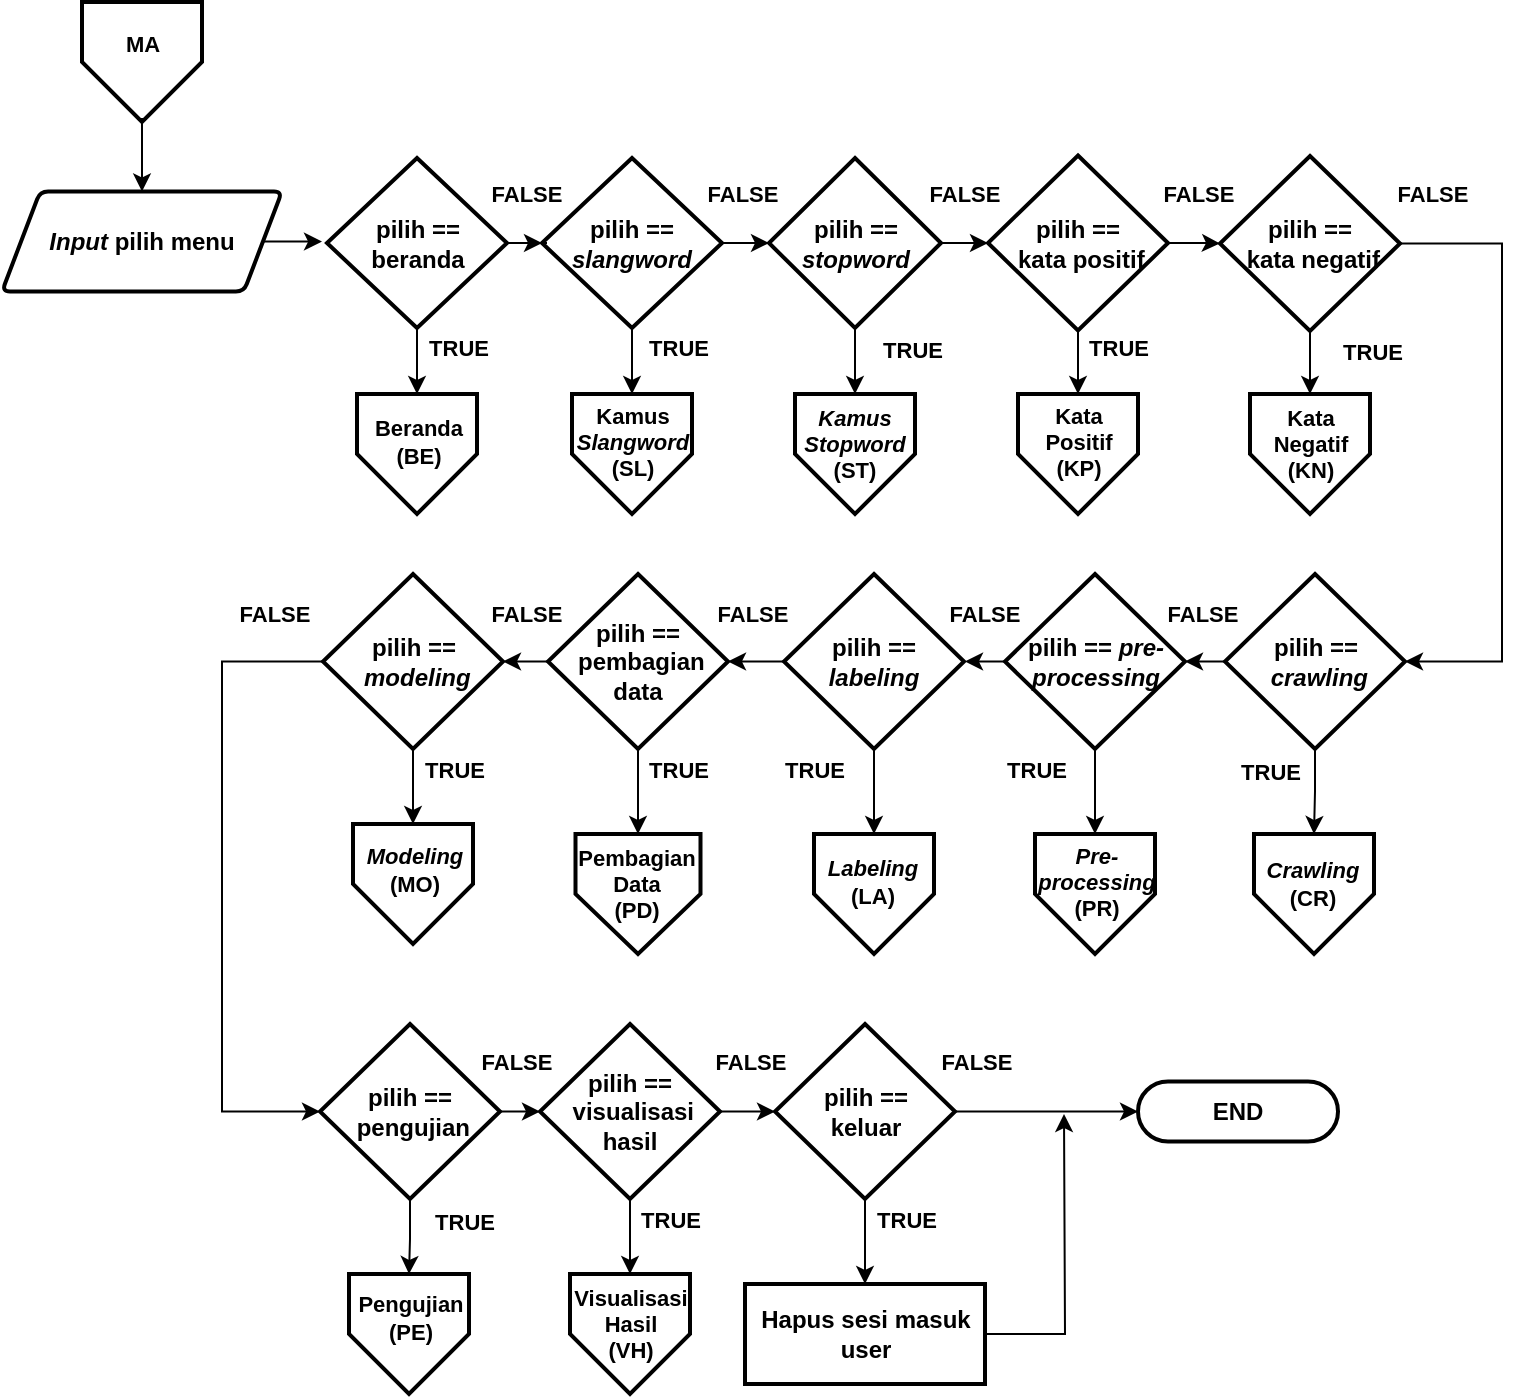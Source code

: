 <mxfile version="14.2.9" type="device"><diagram id="69oSUe1p_X5P3evOlQN-" name="Page-1"><mxGraphModel dx="1019" dy="492" grid="1" gridSize="10" guides="1" tooltips="1" connect="1" arrows="1" fold="1" page="1" pageScale="1" pageWidth="827" pageHeight="1169" math="0" shadow="0"><root><mxCell id="0"/><mxCell id="1" parent="0"/><mxCell id="rsrmureQloupQ6FpY0Y4-6" style="edgeStyle=orthogonalEdgeStyle;rounded=0;orthogonalLoop=1;jettySize=auto;html=1;entryX=0.5;entryY=0;entryDx=0;entryDy=0;entryPerimeter=0;fontSize=12;" parent="1" edge="1"><mxGeometry relative="1" as="geometry"><mxPoint x="500" y="430" as="sourcePoint"/><Array as="points"><mxPoint x="500" y="470"/><mxPoint x="600" y="470"/><mxPoint x="600" y="130"/><mxPoint x="700" y="130"/></Array></mxGeometry></mxCell><mxCell id="rsrmureQloupQ6FpY0Y4-7" style="edgeStyle=orthogonalEdgeStyle;rounded=0;orthogonalLoop=1;jettySize=auto;html=1;entryX=0.5;entryY=0;entryDx=0;entryDy=0;entryPerimeter=0;fontSize=12;" parent="1" edge="1"><mxGeometry relative="1" as="geometry"><mxPoint x="480" y="400" as="sourcePoint"/><Array as="points"><mxPoint x="480" y="440"/><mxPoint x="580" y="440"/><mxPoint x="580" y="100"/><mxPoint x="680" y="100"/></Array></mxGeometry></mxCell><mxCell id="rsrmureQloupQ6FpY0Y4-57" style="edgeStyle=orthogonalEdgeStyle;rounded=0;orthogonalLoop=1;jettySize=auto;html=1;" parent="1" source="rsrmureQloupQ6FpY0Y4-24" edge="1"><mxGeometry relative="1" as="geometry"><mxPoint x="209" y="193.75" as="targetPoint"/></mxGeometry></mxCell><mxCell id="rsrmureQloupQ6FpY0Y4-24" value="&lt;i&gt;Input&lt;/i&gt;&amp;nbsp;pilih menu" style="shape=parallelogram;html=1;strokeWidth=2;perimeter=parallelogramPerimeter;whiteSpace=wrap;rounded=1;arcSize=8;size=0.136;fontStyle=1" parent="1" vertex="1"><mxGeometry x="49" y="168.75" width="140" height="50" as="geometry"/></mxCell><mxCell id="rsrmureQloupQ6FpY0Y4-32" style="edgeStyle=orthogonalEdgeStyle;rounded=0;orthogonalLoop=1;jettySize=auto;html=1;entryX=0;entryY=0.5;entryDx=0;entryDy=0;entryPerimeter=0;" parent="1" source="rsrmureQloupQ6FpY0Y4-28" target="rsrmureQloupQ6FpY0Y4-30" edge="1"><mxGeometry relative="1" as="geometry"/></mxCell><mxCell id="trI0G9-CCUNyStbTq9RM-7" style="edgeStyle=orthogonalEdgeStyle;rounded=0;orthogonalLoop=1;jettySize=auto;html=1;entryX=0.5;entryY=0;entryDx=0;entryDy=0;" parent="1" source="rsrmureQloupQ6FpY0Y4-28" target="trI0G9-CCUNyStbTq9RM-6" edge="1"><mxGeometry relative="1" as="geometry"/></mxCell><mxCell id="rsrmureQloupQ6FpY0Y4-28" value="pilih ==&lt;br&gt;&lt;i&gt;slangword&lt;/i&gt;" style="strokeWidth=2;html=1;shape=mxgraph.flowchart.decision;whiteSpace=wrap;fontStyle=1" parent="1" vertex="1"><mxGeometry x="319" y="152" width="90" height="85" as="geometry"/></mxCell><mxCell id="rsrmureQloupQ6FpY0Y4-34" style="edgeStyle=orthogonalEdgeStyle;rounded=0;orthogonalLoop=1;jettySize=auto;html=1;entryX=0;entryY=0.5;entryDx=0;entryDy=0;entryPerimeter=0;" parent="1" source="rsrmureQloupQ6FpY0Y4-30" target="rsrmureQloupQ6FpY0Y4-33" edge="1"><mxGeometry relative="1" as="geometry"/></mxCell><mxCell id="trI0G9-CCUNyStbTq9RM-9" style="edgeStyle=orthogonalEdgeStyle;rounded=0;orthogonalLoop=1;jettySize=auto;html=1;entryX=0.5;entryY=0;entryDx=0;entryDy=0;" parent="1" source="rsrmureQloupQ6FpY0Y4-30" target="trI0G9-CCUNyStbTq9RM-8" edge="1"><mxGeometry relative="1" as="geometry"/></mxCell><mxCell id="rsrmureQloupQ6FpY0Y4-30" value="pilih == &lt;i&gt;stopword&lt;/i&gt;" style="strokeWidth=2;html=1;shape=mxgraph.flowchart.decision;whiteSpace=wrap;fontStyle=1" parent="1" vertex="1"><mxGeometry x="432.5" y="152" width="86" height="85" as="geometry"/></mxCell><mxCell id="trI0G9-CCUNyStbTq9RM-11" style="edgeStyle=orthogonalEdgeStyle;rounded=0;orthogonalLoop=1;jettySize=auto;html=1;entryX=0.5;entryY=0;entryDx=0;entryDy=0;" parent="1" source="rsrmureQloupQ6FpY0Y4-33" target="trI0G9-CCUNyStbTq9RM-10" edge="1"><mxGeometry relative="1" as="geometry"/></mxCell><mxCell id="KIBJ5D-UZmxtigrXRaic-2" style="edgeStyle=orthogonalEdgeStyle;rounded=0;orthogonalLoop=1;jettySize=auto;html=1;entryX=0;entryY=0.5;entryDx=0;entryDy=0;entryPerimeter=0;" parent="1" source="rsrmureQloupQ6FpY0Y4-33" target="rsrmureQloupQ6FpY0Y4-35" edge="1"><mxGeometry relative="1" as="geometry"/></mxCell><mxCell id="rsrmureQloupQ6FpY0Y4-33" value="pilih ==&lt;br&gt;&amp;nbsp;kata positif" style="strokeWidth=2;html=1;shape=mxgraph.flowchart.decision;whiteSpace=wrap;fontStyle=1" parent="1" vertex="1"><mxGeometry x="542" y="150.75" width="90" height="87.5" as="geometry"/></mxCell><mxCell id="trI0G9-CCUNyStbTq9RM-19" style="edgeStyle=orthogonalEdgeStyle;rounded=0;orthogonalLoop=1;jettySize=auto;html=1;entryX=0.5;entryY=0;entryDx=0;entryDy=0;" parent="1" source="rsrmureQloupQ6FpY0Y4-35" target="trI0G9-CCUNyStbTq9RM-15" edge="1"><mxGeometry relative="1" as="geometry"/></mxCell><mxCell id="KIBJ5D-UZmxtigrXRaic-3" style="edgeStyle=orthogonalEdgeStyle;rounded=0;orthogonalLoop=1;jettySize=auto;html=1;entryX=1;entryY=0.5;entryDx=0;entryDy=0;entryPerimeter=0;exitX=1;exitY=0.5;exitDx=0;exitDy=0;exitPerimeter=0;" parent="1" source="rsrmureQloupQ6FpY0Y4-35" target="rsrmureQloupQ6FpY0Y4-38" edge="1"><mxGeometry relative="1" as="geometry"><Array as="points"><mxPoint x="799" y="195"/><mxPoint x="799" y="404"/></Array></mxGeometry></mxCell><mxCell id="rsrmureQloupQ6FpY0Y4-35" value="pilih ==&lt;br&gt;&amp;nbsp;kata negatif" style="strokeWidth=2;html=1;shape=mxgraph.flowchart.decision;whiteSpace=wrap;fontStyle=1" parent="1" vertex="1"><mxGeometry x="658" y="151" width="90" height="87.5" as="geometry"/></mxCell><mxCell id="rsrmureQloupQ6FpY0Y4-41" style="edgeStyle=orthogonalEdgeStyle;rounded=0;orthogonalLoop=1;jettySize=auto;html=1;entryX=1;entryY=0.5;entryDx=0;entryDy=0;entryPerimeter=0;" parent="1" source="rsrmureQloupQ6FpY0Y4-38" target="rsrmureQloupQ6FpY0Y4-40" edge="1"><mxGeometry relative="1" as="geometry"/></mxCell><mxCell id="trI0G9-CCUNyStbTq9RM-18" style="edgeStyle=orthogonalEdgeStyle;rounded=0;orthogonalLoop=1;jettySize=auto;html=1;entryX=0.5;entryY=0;entryDx=0;entryDy=0;" parent="1" source="rsrmureQloupQ6FpY0Y4-38" target="trI0G9-CCUNyStbTq9RM-14" edge="1"><mxGeometry relative="1" as="geometry"/></mxCell><mxCell id="rsrmureQloupQ6FpY0Y4-38" value="pilih ==&lt;br&gt;&amp;nbsp;&lt;i&gt;crawling&lt;/i&gt;" style="strokeWidth=2;html=1;shape=mxgraph.flowchart.decision;whiteSpace=wrap;fontStyle=1" parent="1" vertex="1"><mxGeometry x="660.5" y="360" width="90" height="87.5" as="geometry"/></mxCell><mxCell id="rsrmureQloupQ6FpY0Y4-43" style="edgeStyle=orthogonalEdgeStyle;rounded=0;orthogonalLoop=1;jettySize=auto;html=1;entryX=1;entryY=0.5;entryDx=0;entryDy=0;entryPerimeter=0;" parent="1" source="rsrmureQloupQ6FpY0Y4-40" target="rsrmureQloupQ6FpY0Y4-42" edge="1"><mxGeometry relative="1" as="geometry"/></mxCell><mxCell id="trI0G9-CCUNyStbTq9RM-17" style="edgeStyle=orthogonalEdgeStyle;rounded=0;orthogonalLoop=1;jettySize=auto;html=1;entryX=0.5;entryY=0;entryDx=0;entryDy=0;" parent="1" source="rsrmureQloupQ6FpY0Y4-40" target="trI0G9-CCUNyStbTq9RM-13" edge="1"><mxGeometry relative="1" as="geometry"/></mxCell><mxCell id="rsrmureQloupQ6FpY0Y4-40" value="pilih ==&amp;nbsp;&lt;i&gt;pre-processing&lt;/i&gt;" style="strokeWidth=2;html=1;shape=mxgraph.flowchart.decision;whiteSpace=wrap;fontStyle=1" parent="1" vertex="1"><mxGeometry x="550.5" y="360" width="90" height="87.5" as="geometry"/></mxCell><mxCell id="trI0G9-CCUNyStbTq9RM-16" style="edgeStyle=orthogonalEdgeStyle;rounded=0;orthogonalLoop=1;jettySize=auto;html=1;entryX=0.5;entryY=0;entryDx=0;entryDy=0;" parent="1" source="rsrmureQloupQ6FpY0Y4-42" target="trI0G9-CCUNyStbTq9RM-12" edge="1"><mxGeometry relative="1" as="geometry"/></mxCell><mxCell id="KIBJ5D-UZmxtigrXRaic-4" style="edgeStyle=orthogonalEdgeStyle;rounded=0;orthogonalLoop=1;jettySize=auto;html=1;entryX=1;entryY=0.5;entryDx=0;entryDy=0;entryPerimeter=0;" parent="1" source="rsrmureQloupQ6FpY0Y4-42" target="rsrmureQloupQ6FpY0Y4-44" edge="1"><mxGeometry relative="1" as="geometry"/></mxCell><mxCell id="rsrmureQloupQ6FpY0Y4-42" value="pilih ==&lt;br&gt;&lt;i&gt;labeling&lt;/i&gt;" style="strokeWidth=2;html=1;shape=mxgraph.flowchart.decision;whiteSpace=wrap;fontStyle=1" parent="1" vertex="1"><mxGeometry x="440" y="360" width="90" height="87.5" as="geometry"/></mxCell><mxCell id="trI0G9-CCUNyStbTq9RM-24" style="edgeStyle=orthogonalEdgeStyle;rounded=0;orthogonalLoop=1;jettySize=auto;html=1;entryX=0.5;entryY=0;entryDx=0;entryDy=0;" parent="1" source="rsrmureQloupQ6FpY0Y4-44" target="trI0G9-CCUNyStbTq9RM-20" edge="1"><mxGeometry relative="1" as="geometry"/></mxCell><mxCell id="KIBJ5D-UZmxtigrXRaic-5" style="edgeStyle=orthogonalEdgeStyle;rounded=0;orthogonalLoop=1;jettySize=auto;html=1;entryX=1;entryY=0.5;entryDx=0;entryDy=0;entryPerimeter=0;" parent="1" source="rsrmureQloupQ6FpY0Y4-44" target="rsrmureQloupQ6FpY0Y4-46" edge="1"><mxGeometry relative="1" as="geometry"/></mxCell><mxCell id="rsrmureQloupQ6FpY0Y4-44" value="pilih ==&lt;br&gt;&amp;nbsp;pembagian data" style="strokeWidth=2;html=1;shape=mxgraph.flowchart.decision;whiteSpace=wrap;fontStyle=1" parent="1" vertex="1"><mxGeometry x="322" y="360" width="90" height="87.5" as="geometry"/></mxCell><mxCell id="trI0G9-CCUNyStbTq9RM-25" style="edgeStyle=orthogonalEdgeStyle;rounded=0;orthogonalLoop=1;jettySize=auto;html=1;entryX=0.5;entryY=0;entryDx=0;entryDy=0;" parent="1" source="rsrmureQloupQ6FpY0Y4-46" target="trI0G9-CCUNyStbTq9RM-21" edge="1"><mxGeometry relative="1" as="geometry"/></mxCell><mxCell id="KIBJ5D-UZmxtigrXRaic-6" style="edgeStyle=orthogonalEdgeStyle;rounded=0;orthogonalLoop=1;jettySize=auto;html=1;entryX=0;entryY=0.5;entryDx=0;entryDy=0;entryPerimeter=0;" parent="1" source="rsrmureQloupQ6FpY0Y4-46" target="rsrmureQloupQ6FpY0Y4-48" edge="1"><mxGeometry relative="1" as="geometry"><Array as="points"><mxPoint x="159" y="404"/><mxPoint x="159" y="629"/></Array></mxGeometry></mxCell><mxCell id="rsrmureQloupQ6FpY0Y4-46" value="pilih ==&lt;br&gt;&amp;nbsp;&lt;i&gt;modeling&lt;/i&gt;" style="strokeWidth=2;html=1;shape=mxgraph.flowchart.decision;whiteSpace=wrap;fontStyle=1" parent="1" vertex="1"><mxGeometry x="209.5" y="360" width="90" height="87.5" as="geometry"/></mxCell><mxCell id="rsrmureQloupQ6FpY0Y4-52" style="edgeStyle=orthogonalEdgeStyle;rounded=0;orthogonalLoop=1;jettySize=auto;html=1;entryX=0;entryY=0.5;entryDx=0;entryDy=0;entryPerimeter=0;" parent="1" source="rsrmureQloupQ6FpY0Y4-48" target="rsrmureQloupQ6FpY0Y4-51" edge="1"><mxGeometry relative="1" as="geometry"/></mxCell><mxCell id="trI0G9-CCUNyStbTq9RM-26" style="edgeStyle=orthogonalEdgeStyle;rounded=0;orthogonalLoop=1;jettySize=auto;html=1;entryX=0.5;entryY=0;entryDx=0;entryDy=0;" parent="1" source="rsrmureQloupQ6FpY0Y4-48" target="trI0G9-CCUNyStbTq9RM-22" edge="1"><mxGeometry relative="1" as="geometry"/></mxCell><mxCell id="rsrmureQloupQ6FpY0Y4-48" value="pilih ==&lt;br&gt;&amp;nbsp;pengujian" style="strokeWidth=2;html=1;shape=mxgraph.flowchart.decision;whiteSpace=wrap;fontStyle=1" parent="1" vertex="1"><mxGeometry x="208" y="585" width="90" height="87.5" as="geometry"/></mxCell><mxCell id="trI0G9-CCUNyStbTq9RM-2" style="edgeStyle=orthogonalEdgeStyle;rounded=0;orthogonalLoop=1;jettySize=auto;html=1;entryX=0;entryY=0.5;entryDx=0;entryDy=0;entryPerimeter=0;" parent="1" source="rsrmureQloupQ6FpY0Y4-51" target="KIBJ5D-UZmxtigrXRaic-9" edge="1"><mxGeometry relative="1" as="geometry"><mxPoint x="432" y="629" as="targetPoint"/></mxGeometry></mxCell><mxCell id="trI0G9-CCUNyStbTq9RM-27" style="edgeStyle=orthogonalEdgeStyle;rounded=0;orthogonalLoop=1;jettySize=auto;html=1;entryX=0.5;entryY=0;entryDx=0;entryDy=0;" parent="1" source="rsrmureQloupQ6FpY0Y4-51" target="trI0G9-CCUNyStbTq9RM-23" edge="1"><mxGeometry relative="1" as="geometry"/></mxCell><mxCell id="rsrmureQloupQ6FpY0Y4-51" value="pilih ==&lt;br&gt;&amp;nbsp;visualisasi hasil" style="strokeWidth=2;html=1;shape=mxgraph.flowchart.decision;whiteSpace=wrap;fontStyle=1" parent="1" vertex="1"><mxGeometry x="318" y="585" width="90" height="87.5" as="geometry"/></mxCell><mxCell id="rsrmureQloupQ6FpY0Y4-56" style="edgeStyle=orthogonalEdgeStyle;rounded=0;orthogonalLoop=1;jettySize=auto;html=1;entryX=0;entryY=0.5;entryDx=0;entryDy=0;entryPerimeter=0;" parent="1" source="rsrmureQloupQ6FpY0Y4-54" target="rsrmureQloupQ6FpY0Y4-28" edge="1"><mxGeometry relative="1" as="geometry"/></mxCell><mxCell id="trI0G9-CCUNyStbTq9RM-5" style="edgeStyle=orthogonalEdgeStyle;rounded=0;orthogonalLoop=1;jettySize=auto;html=1;entryX=0.5;entryY=0;entryDx=0;entryDy=0;" parent="1" source="rsrmureQloupQ6FpY0Y4-54" target="trI0G9-CCUNyStbTq9RM-4" edge="1"><mxGeometry relative="1" as="geometry"/></mxCell><mxCell id="rsrmureQloupQ6FpY0Y4-54" value="pilih ==&lt;br&gt;beranda" style="strokeWidth=2;html=1;shape=mxgraph.flowchart.decision;whiteSpace=wrap;fontStyle=1" parent="1" vertex="1"><mxGeometry x="211.5" y="152" width="90" height="85" as="geometry"/></mxCell><mxCell id="rsrmureQloupQ6FpY0Y4-61" value="&lt;span&gt;END&lt;/span&gt;" style="rounded=1;whiteSpace=wrap;html=1;absoluteArcSize=1;arcSize=64;strokeWidth=2;fontStyle=1" parent="1" vertex="1"><mxGeometry x="617" y="613.75" width="100" height="30" as="geometry"/></mxCell><mxCell id="trI0G9-CCUNyStbTq9RM-4" value="" style="verticalLabelPosition=bottom;verticalAlign=top;html=1;shape=offPageConnector;rounded=0;size=0.5;fontStyle=0;strokeWidth=2;" parent="1" vertex="1"><mxGeometry x="226.5" y="270" width="60" height="60" as="geometry"/></mxCell><mxCell id="trI0G9-CCUNyStbTq9RM-6" value="" style="verticalLabelPosition=bottom;verticalAlign=top;html=1;shape=offPageConnector;rounded=0;size=0.5;fontStyle=0;strokeWidth=2;" parent="1" vertex="1"><mxGeometry x="334" y="270" width="60" height="60" as="geometry"/></mxCell><mxCell id="trI0G9-CCUNyStbTq9RM-8" value="" style="verticalLabelPosition=bottom;verticalAlign=top;html=1;shape=offPageConnector;rounded=0;size=0.5;fontStyle=0;strokeWidth=2;" parent="1" vertex="1"><mxGeometry x="445.5" y="270" width="60" height="60" as="geometry"/></mxCell><mxCell id="trI0G9-CCUNyStbTq9RM-10" value="" style="verticalLabelPosition=bottom;verticalAlign=top;html=1;shape=offPageConnector;rounded=0;size=0.5;fontStyle=0;strokeWidth=2;" parent="1" vertex="1"><mxGeometry x="557" y="270" width="60" height="60" as="geometry"/></mxCell><mxCell id="trI0G9-CCUNyStbTq9RM-12" value="" style="verticalLabelPosition=bottom;verticalAlign=top;html=1;shape=offPageConnector;rounded=0;size=0.5;fontStyle=0;strokeWidth=2;" parent="1" vertex="1"><mxGeometry x="455" y="490" width="60" height="60" as="geometry"/></mxCell><mxCell id="trI0G9-CCUNyStbTq9RM-13" value="" style="verticalLabelPosition=bottom;verticalAlign=top;html=1;shape=offPageConnector;rounded=0;size=0.5;fontStyle=0;strokeWidth=2;" parent="1" vertex="1"><mxGeometry x="565.5" y="490" width="60" height="60" as="geometry"/></mxCell><mxCell id="trI0G9-CCUNyStbTq9RM-14" value="" style="verticalLabelPosition=bottom;verticalAlign=top;html=1;shape=offPageConnector;rounded=0;size=0.5;fontStyle=0;strokeWidth=2;" parent="1" vertex="1"><mxGeometry x="675" y="490" width="60" height="60" as="geometry"/></mxCell><mxCell id="trI0G9-CCUNyStbTq9RM-15" value="" style="verticalLabelPosition=bottom;verticalAlign=top;html=1;shape=offPageConnector;rounded=0;size=0.5;fontStyle=0;strokeWidth=2;" parent="1" vertex="1"><mxGeometry x="673" y="270" width="60" height="60" as="geometry"/></mxCell><mxCell id="trI0G9-CCUNyStbTq9RM-20" value="" style="verticalLabelPosition=bottom;verticalAlign=top;html=1;shape=offPageConnector;rounded=0;size=0.5;fontStyle=0;strokeWidth=2;" parent="1" vertex="1"><mxGeometry x="335.75" y="490" width="62.5" height="60" as="geometry"/></mxCell><mxCell id="trI0G9-CCUNyStbTq9RM-21" value="" style="verticalLabelPosition=bottom;verticalAlign=top;html=1;shape=offPageConnector;rounded=0;size=0.5;fontStyle=0;strokeWidth=2;" parent="1" vertex="1"><mxGeometry x="224.5" y="485" width="60" height="60" as="geometry"/></mxCell><mxCell id="trI0G9-CCUNyStbTq9RM-22" value="" style="verticalLabelPosition=bottom;verticalAlign=top;html=1;shape=offPageConnector;rounded=0;size=0.5;fontStyle=0;strokeWidth=2;" parent="1" vertex="1"><mxGeometry x="222.5" y="710" width="60" height="60" as="geometry"/></mxCell><mxCell id="trI0G9-CCUNyStbTq9RM-23" value="" style="verticalLabelPosition=bottom;verticalAlign=top;html=1;shape=offPageConnector;rounded=0;size=0.5;fontStyle=0;strokeWidth=2;" parent="1" vertex="1"><mxGeometry x="333" y="710" width="60" height="60" as="geometry"/></mxCell><mxCell id="trI0G9-CCUNyStbTq9RM-31" value="&lt;span style=&quot;font-size: 11px;&quot;&gt;Beranda &lt;br style=&quot;font-size: 11px;&quot;&gt;(BE)&lt;/span&gt;" style="text;html=1;align=center;verticalAlign=middle;resizable=0;points=[];autosize=1;fontSize=11;fontStyle=1" parent="1" vertex="1"><mxGeometry x="226.5" y="279" width="60" height="30" as="geometry"/></mxCell><mxCell id="trI0G9-CCUNyStbTq9RM-32" value="&lt;span style=&quot;font-size: 11px&quot;&gt;&lt;span style=&quot;font-size: 11px&quot;&gt;&lt;b&gt;Kamus&lt;/b&gt;&lt;br&gt;&lt;b style=&quot;font-style: italic&quot;&gt;Slangword&lt;/b&gt;&lt;/span&gt;&lt;/span&gt;&lt;br style=&quot;font-size: 11px&quot;&gt;&lt;b style=&quot;font-size: 11px&quot;&gt;(SL)&lt;/b&gt;" style="text;html=1;align=center;verticalAlign=middle;resizable=0;points=[];autosize=1;fontSize=11;" parent="1" vertex="1"><mxGeometry x="329" y="274" width="70" height="40" as="geometry"/></mxCell><mxCell id="trI0G9-CCUNyStbTq9RM-33" value="&lt;i style=&quot;font-size: 11px;&quot;&gt;&lt;b style=&quot;font-size: 11px;&quot;&gt;Kamus&lt;br style=&quot;font-size: 11px;&quot;&gt;Stopword&lt;/b&gt;&lt;/i&gt;&lt;br style=&quot;font-size: 11px;&quot;&gt;&lt;b style=&quot;font-size: 11px;&quot;&gt;(ST)&lt;/b&gt;" style="text;html=1;align=center;verticalAlign=middle;resizable=0;points=[];autosize=1;fontSize=11;" parent="1" vertex="1"><mxGeometry x="439.5" y="275" width="70" height="40" as="geometry"/></mxCell><mxCell id="trI0G9-CCUNyStbTq9RM-34" value="&lt;b style=&quot;font-size: 11px&quot;&gt;Kata&lt;br&gt;Positif&lt;/b&gt;&lt;br style=&quot;font-size: 11px&quot;&gt;&lt;b style=&quot;font-size: 11px&quot;&gt;(KP)&lt;/b&gt;" style="text;html=1;align=center;verticalAlign=middle;resizable=0;points=[];autosize=1;fontSize=11;" parent="1" vertex="1"><mxGeometry x="562" y="274" width="50" height="40" as="geometry"/></mxCell><mxCell id="trI0G9-CCUNyStbTq9RM-35" value="&lt;b style=&quot;font-size: 11px&quot;&gt;Kata&lt;br&gt;Negatif&lt;/b&gt;&lt;br style=&quot;font-size: 11px&quot;&gt;&lt;b style=&quot;font-size: 11px&quot;&gt;(KN)&lt;/b&gt;" style="text;html=1;align=center;verticalAlign=middle;resizable=0;points=[];autosize=1;fontSize=11;" parent="1" vertex="1"><mxGeometry x="678" y="275" width="50" height="40" as="geometry"/></mxCell><mxCell id="trI0G9-CCUNyStbTq9RM-36" value="&lt;b&gt;&lt;i&gt;Pre-&lt;br&gt;processing&lt;/i&gt;&lt;br style=&quot;font-size: 11px&quot;&gt;&lt;span style=&quot;font-size: 11px&quot;&gt;(PR)&lt;/span&gt;&lt;/b&gt;" style="text;html=1;align=center;verticalAlign=middle;resizable=0;points=[];autosize=1;fontSize=11;" parent="1" vertex="1"><mxGeometry x="560.5" y="494" width="70" height="40" as="geometry"/></mxCell><mxCell id="trI0G9-CCUNyStbTq9RM-37" value="&lt;b&gt;&lt;i&gt;Crawling&lt;/i&gt;&lt;/b&gt;&lt;br style=&quot;font-size: 11px&quot;&gt;&lt;b style=&quot;font-size: 11px&quot;&gt;(CR)&lt;/b&gt;" style="text;html=1;align=center;verticalAlign=middle;resizable=0;points=[];autosize=1;fontSize=11;" parent="1" vertex="1"><mxGeometry x="673.5" y="500" width="60" height="30" as="geometry"/></mxCell><mxCell id="trI0G9-CCUNyStbTq9RM-38" value="&lt;b&gt;&lt;i&gt;Labeling&lt;/i&gt;&lt;/b&gt;&lt;br style=&quot;font-size: 11px&quot;&gt;&lt;b style=&quot;font-size: 11px&quot;&gt;(LA)&lt;/b&gt;" style="text;html=1;align=center;verticalAlign=middle;resizable=0;points=[];autosize=1;fontSize=11;" parent="1" vertex="1"><mxGeometry x="454" y="499" width="60" height="30" as="geometry"/></mxCell><mxCell id="trI0G9-CCUNyStbTq9RM-39" value="&lt;span&gt;Pembagian&lt;br&gt;&lt;/span&gt;Data&lt;br style=&quot;font-size: 11px&quot;&gt;&lt;span style=&quot;font-size: 11px&quot;&gt;(PD)&lt;/span&gt;" style="text;html=1;align=center;verticalAlign=middle;resizable=0;points=[];autosize=1;fontSize=11;fontStyle=1" parent="1" vertex="1"><mxGeometry x="331" y="495" width="70" height="40" as="geometry"/></mxCell><mxCell id="trI0G9-CCUNyStbTq9RM-40" value="&lt;i&gt;Modeling&lt;/i&gt;&lt;br style=&quot;font-size: 11px&quot;&gt;&lt;span style=&quot;font-size: 11px&quot;&gt;(MO)&lt;/span&gt;" style="text;html=1;align=center;verticalAlign=middle;resizable=0;points=[];autosize=1;fontSize=11;fontStyle=1" parent="1" vertex="1"><mxGeometry x="224.5" y="493" width="60" height="30" as="geometry"/></mxCell><mxCell id="trI0G9-CCUNyStbTq9RM-41" value="Pengujian&lt;br style=&quot;font-size: 11px&quot;&gt;&lt;span style=&quot;font-size: 11px&quot;&gt;(PE)&lt;/span&gt;" style="text;html=1;align=center;verticalAlign=middle;resizable=0;points=[];autosize=1;fontSize=11;fontStyle=1" parent="1" vertex="1"><mxGeometry x="218" y="717" width="70" height="30" as="geometry"/></mxCell><mxCell id="trI0G9-CCUNyStbTq9RM-42" value="Visualisasi&lt;br&gt;Hasil&lt;br style=&quot;font-size: 11px&quot;&gt;&lt;span style=&quot;font-size: 11px&quot;&gt;(VH)&lt;/span&gt;" style="text;html=1;align=center;verticalAlign=middle;resizable=0;points=[];autosize=1;fontSize=11;fontStyle=1" parent="1" vertex="1"><mxGeometry x="328" y="715" width="70" height="40" as="geometry"/></mxCell><mxCell id="3Pn8irT6a_ZjXEoNBsGs-1" value="" style="verticalLabelPosition=bottom;verticalAlign=top;html=1;shape=offPageConnector;rounded=0;size=0.5;fontStyle=0;strokeWidth=2;" parent="1" vertex="1"><mxGeometry x="89" y="74" width="60" height="60" as="geometry"/></mxCell><mxCell id="3Pn8irT6a_ZjXEoNBsGs-2" value="MA" style="text;html=1;align=center;verticalAlign=middle;resizable=0;points=[];autosize=1;fontSize=11;fontStyle=1" parent="1" vertex="1"><mxGeometry x="104" y="85" width="30" height="20" as="geometry"/></mxCell><mxCell id="fRFMwHRI5MJDiEQmv3ea-2" value="&lt;b&gt;&lt;font style=&quot;font-size: 11px&quot;&gt;TRUE&lt;/font&gt;&lt;/b&gt;" style="text;html=1;align=center;verticalAlign=middle;resizable=0;points=[];autosize=1;" parent="1" vertex="1"><mxGeometry x="251.5" y="237" width="50" height="20" as="geometry"/></mxCell><mxCell id="fRFMwHRI5MJDiEQmv3ea-3" value="&lt;b&gt;&lt;font style=&quot;font-size: 11px&quot;&gt;TRUE&lt;/font&gt;&lt;/b&gt;" style="text;html=1;align=center;verticalAlign=middle;resizable=0;points=[];autosize=1;" parent="1" vertex="1"><mxGeometry x="430" y="447.5" width="50" height="20" as="geometry"/></mxCell><mxCell id="fRFMwHRI5MJDiEQmv3ea-4" value="&lt;b&gt;&lt;font style=&quot;font-size: 11px&quot;&gt;TRUE&lt;/font&gt;&lt;/b&gt;" style="text;html=1;align=center;verticalAlign=middle;resizable=0;points=[];autosize=1;" parent="1" vertex="1"><mxGeometry x="362" y="447.5" width="50" height="20" as="geometry"/></mxCell><mxCell id="fRFMwHRI5MJDiEQmv3ea-5" value="&lt;b&gt;&lt;font style=&quot;font-size: 11px&quot;&gt;TRUE&lt;/font&gt;&lt;/b&gt;" style="text;html=1;align=center;verticalAlign=middle;resizable=0;points=[];autosize=1;" parent="1" vertex="1"><mxGeometry x="362" y="237" width="50" height="20" as="geometry"/></mxCell><mxCell id="fRFMwHRI5MJDiEQmv3ea-6" value="&lt;b&gt;&lt;font style=&quot;font-size: 11px&quot;&gt;TRUE&lt;/font&gt;&lt;/b&gt;" style="text;html=1;align=center;verticalAlign=middle;resizable=0;points=[];autosize=1;" parent="1" vertex="1"><mxGeometry x="540.5" y="447.5" width="50" height="20" as="geometry"/></mxCell><mxCell id="fRFMwHRI5MJDiEQmv3ea-7" value="&lt;b&gt;&lt;font style=&quot;font-size: 11px&quot;&gt;TRUE&lt;/font&gt;&lt;/b&gt;" style="text;html=1;align=center;verticalAlign=middle;resizable=0;points=[];autosize=1;" parent="1" vertex="1"><mxGeometry x="249.5" y="447.5" width="50" height="20" as="geometry"/></mxCell><mxCell id="fRFMwHRI5MJDiEQmv3ea-8" value="&lt;b&gt;&lt;font style=&quot;font-size: 11px&quot;&gt;TRUE&lt;/font&gt;&lt;/b&gt;" style="text;html=1;align=center;verticalAlign=middle;resizable=0;points=[];autosize=1;" parent="1" vertex="1"><mxGeometry x="479" y="238.25" width="50" height="20" as="geometry"/></mxCell><mxCell id="fRFMwHRI5MJDiEQmv3ea-9" value="&lt;b&gt;&lt;font style=&quot;font-size: 11px&quot;&gt;TRUE&lt;/font&gt;&lt;/b&gt;" style="text;html=1;align=center;verticalAlign=middle;resizable=0;points=[];autosize=1;" parent="1" vertex="1"><mxGeometry x="657.5" y="448.75" width="50" height="20" as="geometry"/></mxCell><mxCell id="fRFMwHRI5MJDiEQmv3ea-10" value="&lt;b&gt;&lt;font style=&quot;font-size: 11px&quot;&gt;TRUE&lt;/font&gt;&lt;/b&gt;" style="text;html=1;align=center;verticalAlign=middle;resizable=0;points=[];autosize=1;" parent="1" vertex="1"><mxGeometry x="255" y="673.75" width="50" height="20" as="geometry"/></mxCell><mxCell id="fRFMwHRI5MJDiEQmv3ea-11" value="&lt;b&gt;&lt;font style=&quot;font-size: 11px&quot;&gt;TRUE&lt;/font&gt;&lt;/b&gt;" style="text;html=1;align=center;verticalAlign=middle;resizable=0;points=[];autosize=1;" parent="1" vertex="1"><mxGeometry x="582" y="237" width="50" height="20" as="geometry"/></mxCell><mxCell id="fRFMwHRI5MJDiEQmv3ea-12" value="&lt;b&gt;&lt;font style=&quot;font-size: 11px&quot;&gt;TRUE&lt;/font&gt;&lt;/b&gt;" style="text;html=1;align=center;verticalAlign=middle;resizable=0;points=[];autosize=1;" parent="1" vertex="1"><mxGeometry x="709" y="238.5" width="50" height="20" as="geometry"/></mxCell><mxCell id="fRFMwHRI5MJDiEQmv3ea-13" value="&lt;b&gt;&lt;font style=&quot;font-size: 11px&quot;&gt;TRUE&lt;/font&gt;&lt;/b&gt;" style="text;html=1;align=center;verticalAlign=middle;resizable=0;points=[];autosize=1;" parent="1" vertex="1"><mxGeometry x="358" y="672.5" width="50" height="20" as="geometry"/></mxCell><mxCell id="fRFMwHRI5MJDiEQmv3ea-14" value="&lt;b&gt;&lt;font style=&quot;font-size: 11px&quot;&gt;FALSE&lt;/font&gt;&lt;/b&gt;" style="text;html=1;align=center;verticalAlign=middle;resizable=0;points=[];autosize=1;" parent="1" vertex="1"><mxGeometry x="285.5" y="160" width="50" height="20" as="geometry"/></mxCell><mxCell id="fRFMwHRI5MJDiEQmv3ea-15" value="&lt;b&gt;&lt;font style=&quot;font-size: 11px&quot;&gt;FALSE&lt;/font&gt;&lt;/b&gt;" style="text;html=1;align=center;verticalAlign=middle;resizable=0;points=[];autosize=1;" parent="1" vertex="1"><mxGeometry x="515" y="370" width="50" height="20" as="geometry"/></mxCell><mxCell id="fRFMwHRI5MJDiEQmv3ea-16" value="&lt;b&gt;&lt;font style=&quot;font-size: 11px&quot;&gt;FALSE&lt;/font&gt;&lt;/b&gt;" style="text;html=1;align=center;verticalAlign=middle;resizable=0;points=[];autosize=1;" parent="1" vertex="1"><mxGeometry x="285.5" y="370" width="50" height="20" as="geometry"/></mxCell><mxCell id="fRFMwHRI5MJDiEQmv3ea-17" value="&lt;b&gt;&lt;font style=&quot;font-size: 11px&quot;&gt;FALSE&lt;/font&gt;&lt;/b&gt;" style="text;html=1;align=center;verticalAlign=middle;resizable=0;points=[];autosize=1;" parent="1" vertex="1"><mxGeometry x="394" y="160" width="50" height="20" as="geometry"/></mxCell><mxCell id="fRFMwHRI5MJDiEQmv3ea-18" value="&lt;b&gt;&lt;font style=&quot;font-size: 11px&quot;&gt;FALSE&lt;/font&gt;&lt;/b&gt;" style="text;html=1;align=center;verticalAlign=middle;resizable=0;points=[];autosize=1;" parent="1" vertex="1"><mxGeometry x="623.5" y="370" width="50" height="20" as="geometry"/></mxCell><mxCell id="fRFMwHRI5MJDiEQmv3ea-19" value="&lt;b&gt;&lt;font style=&quot;font-size: 11px&quot;&gt;FALSE&lt;/font&gt;&lt;/b&gt;" style="text;html=1;align=center;verticalAlign=middle;resizable=0;points=[];autosize=1;" parent="1" vertex="1"><mxGeometry x="159.5" y="370" width="50" height="20" as="geometry"/></mxCell><mxCell id="fRFMwHRI5MJDiEQmv3ea-20" value="&lt;b&gt;&lt;font style=&quot;font-size: 11px&quot;&gt;FALSE&lt;/font&gt;&lt;/b&gt;" style="text;html=1;align=center;verticalAlign=middle;resizable=0;points=[];autosize=1;" parent="1" vertex="1"><mxGeometry x="505" y="160" width="50" height="20" as="geometry"/></mxCell><mxCell id="fRFMwHRI5MJDiEQmv3ea-21" value="&lt;b&gt;&lt;font style=&quot;font-size: 11px&quot;&gt;FALSE&lt;/font&gt;&lt;/b&gt;" style="text;html=1;align=center;verticalAlign=middle;resizable=0;points=[];autosize=1;" parent="1" vertex="1"><mxGeometry x="739" y="160" width="50" height="20" as="geometry"/></mxCell><mxCell id="fRFMwHRI5MJDiEQmv3ea-22" value="&lt;b&gt;&lt;font style=&quot;font-size: 11px&quot;&gt;FALSE&lt;/font&gt;&lt;/b&gt;" style="text;html=1;align=center;verticalAlign=middle;resizable=0;points=[];autosize=1;" parent="1" vertex="1"><mxGeometry x="281" y="593.75" width="50" height="20" as="geometry"/></mxCell><mxCell id="fRFMwHRI5MJDiEQmv3ea-23" value="&lt;b&gt;&lt;font style=&quot;font-size: 11px&quot;&gt;FALSE&lt;/font&gt;&lt;/b&gt;" style="text;html=1;align=center;verticalAlign=middle;resizable=0;points=[];autosize=1;" parent="1" vertex="1"><mxGeometry x="622" y="160" width="50" height="20" as="geometry"/></mxCell><mxCell id="fRFMwHRI5MJDiEQmv3ea-24" value="&lt;b&gt;&lt;font style=&quot;font-size: 11px&quot;&gt;FALSE&lt;/font&gt;&lt;/b&gt;" style="text;html=1;align=center;verticalAlign=middle;resizable=0;points=[];autosize=1;" parent="1" vertex="1"><mxGeometry x="399" y="370" width="50" height="20" as="geometry"/></mxCell><mxCell id="fRFMwHRI5MJDiEQmv3ea-25" value="&lt;b&gt;&lt;font style=&quot;font-size: 11px&quot;&gt;FALSE&lt;/font&gt;&lt;/b&gt;" style="text;html=1;align=center;verticalAlign=middle;resizable=0;points=[];autosize=1;" parent="1" vertex="1"><mxGeometry x="398" y="593.75" width="50" height="20" as="geometry"/></mxCell><mxCell id="KIBJ5D-UZmxtigrXRaic-7" style="edgeStyle=orthogonalEdgeStyle;rounded=0;orthogonalLoop=1;jettySize=auto;html=1;entryX=0;entryY=0.5;entryDx=0;entryDy=0;" parent="1" source="KIBJ5D-UZmxtigrXRaic-9" target="rsrmureQloupQ6FpY0Y4-61" edge="1"><mxGeometry relative="1" as="geometry"><mxPoint x="569" y="629" as="targetPoint"/></mxGeometry></mxCell><mxCell id="KIBJ5D-UZmxtigrXRaic-8" style="edgeStyle=orthogonalEdgeStyle;rounded=0;orthogonalLoop=1;jettySize=auto;html=1;entryX=0.5;entryY=0;entryDx=0;entryDy=0;" parent="1" source="KIBJ5D-UZmxtigrXRaic-9" target="KIBJ5D-UZmxtigrXRaic-15" edge="1"><mxGeometry relative="1" as="geometry"><mxPoint x="480.5" y="710" as="targetPoint"/></mxGeometry></mxCell><mxCell id="KIBJ5D-UZmxtigrXRaic-9" value="pilih ==&lt;br&gt;keluar" style="strokeWidth=2;html=1;shape=mxgraph.flowchart.decision;whiteSpace=wrap;fontStyle=1" parent="1" vertex="1"><mxGeometry x="435.5" y="585" width="90" height="87.5" as="geometry"/></mxCell><mxCell id="KIBJ5D-UZmxtigrXRaic-12" value="&lt;b&gt;&lt;font style=&quot;font-size: 11px&quot;&gt;TRUE&lt;/font&gt;&lt;/b&gt;" style="text;html=1;align=center;verticalAlign=middle;resizable=0;points=[];autosize=1;" parent="1" vertex="1"><mxGeometry x="475.5" y="672.5" width="50" height="20" as="geometry"/></mxCell><mxCell id="KIBJ5D-UZmxtigrXRaic-13" value="&lt;b&gt;&lt;font style=&quot;font-size: 11px&quot;&gt;FALSE&lt;/font&gt;&lt;/b&gt;" style="text;html=1;align=center;verticalAlign=middle;resizable=0;points=[];autosize=1;" parent="1" vertex="1"><mxGeometry x="510.5" y="593.75" width="50" height="20" as="geometry"/></mxCell><mxCell id="ToFX538VNQePuCZED2_K-2" style="edgeStyle=orthogonalEdgeStyle;rounded=0;orthogonalLoop=1;jettySize=auto;html=1;" parent="1" source="KIBJ5D-UZmxtigrXRaic-15" edge="1"><mxGeometry relative="1" as="geometry"><mxPoint x="580" y="630" as="targetPoint"/></mxGeometry></mxCell><mxCell id="KIBJ5D-UZmxtigrXRaic-15" value="Hapus sesi masuk user" style="whiteSpace=wrap;html=1;strokeWidth=2;fontStyle=1" parent="1" vertex="1"><mxGeometry x="420.5" y="715" width="120" height="50" as="geometry"/></mxCell><mxCell id="ToFX538VNQePuCZED2_K-4" style="edgeStyle=orthogonalEdgeStyle;rounded=0;orthogonalLoop=1;jettySize=auto;html=1;entryX=0.5;entryY=0;entryDx=0;entryDy=0;" parent="1" target="rsrmureQloupQ6FpY0Y4-24" edge="1"><mxGeometry relative="1" as="geometry"><mxPoint x="119" y="132" as="sourcePoint"/><Array as="points"><mxPoint x="119" y="132"/></Array></mxGeometry></mxCell></root></mxGraphModel></diagram></mxfile>